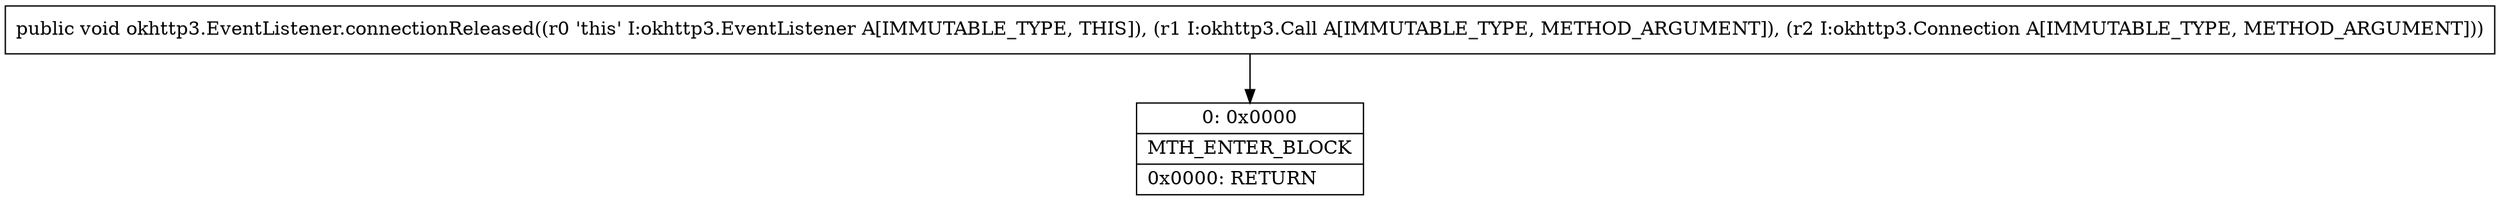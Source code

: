 digraph "CFG forokhttp3.EventListener.connectionReleased(Lokhttp3\/Call;Lokhttp3\/Connection;)V" {
Node_0 [shape=record,label="{0\:\ 0x0000|MTH_ENTER_BLOCK\l|0x0000: RETURN   \l}"];
MethodNode[shape=record,label="{public void okhttp3.EventListener.connectionReleased((r0 'this' I:okhttp3.EventListener A[IMMUTABLE_TYPE, THIS]), (r1 I:okhttp3.Call A[IMMUTABLE_TYPE, METHOD_ARGUMENT]), (r2 I:okhttp3.Connection A[IMMUTABLE_TYPE, METHOD_ARGUMENT])) }"];
MethodNode -> Node_0;
}

